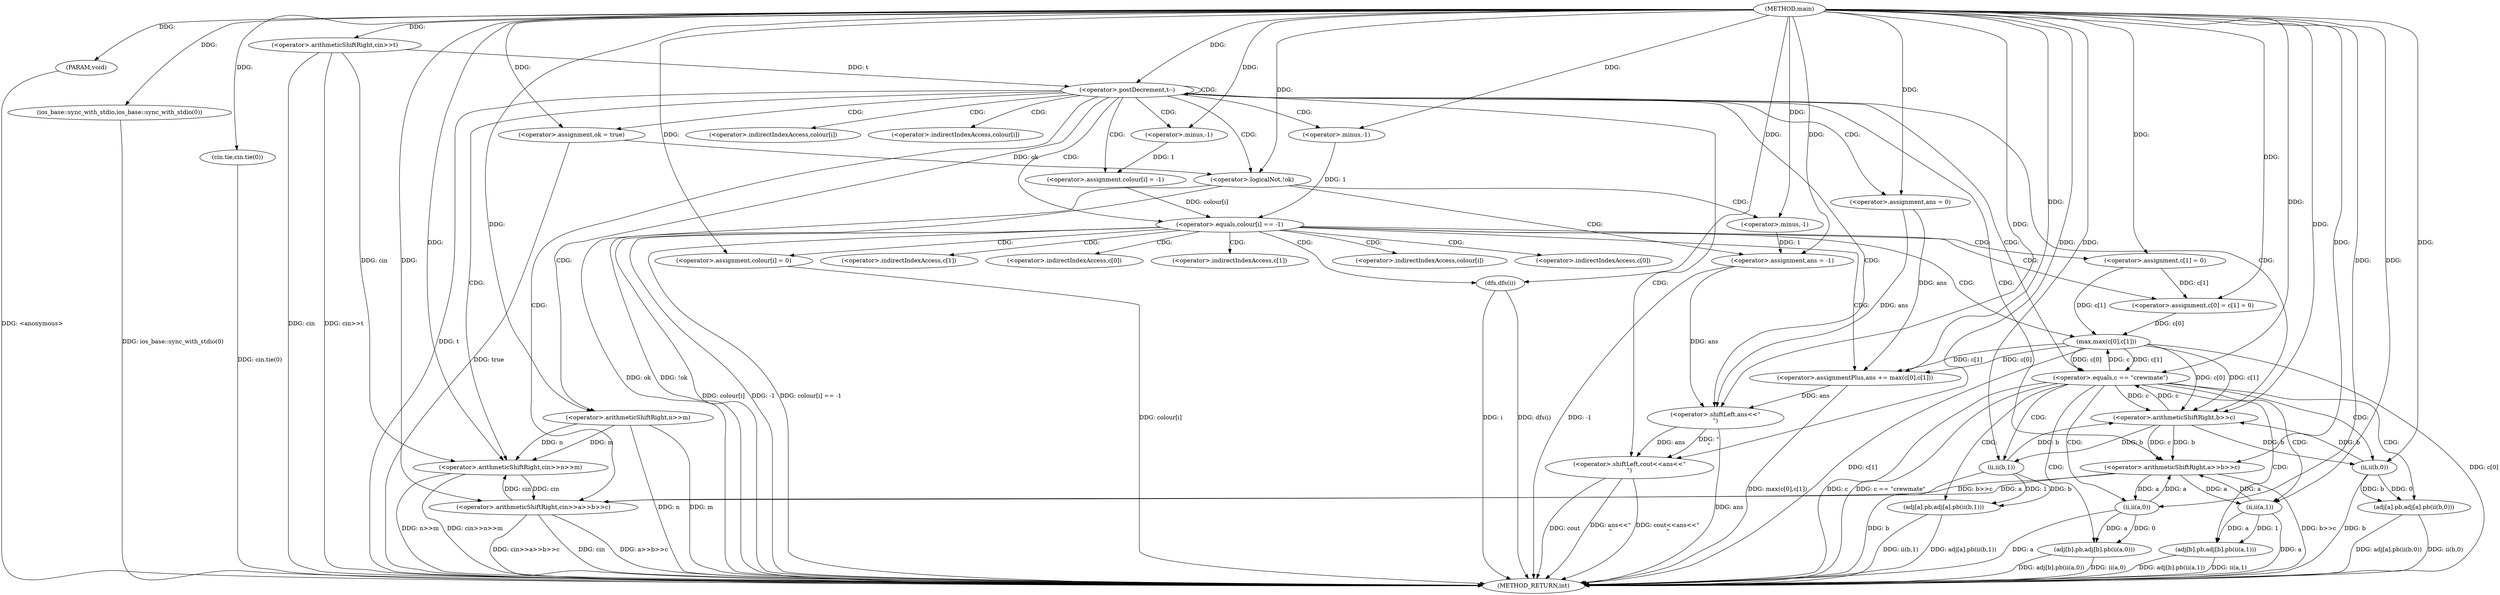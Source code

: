 digraph "main" {  
"1000164" [label = "(METHOD,main)" ]
"1000281" [label = "(METHOD_RETURN,int)" ]
"1000165" [label = "(PARAM,void)" ]
"1000167" [label = "(ios_base::sync_with_stdio,ios_base::sync_with_stdio(0))" ]
"1000169" [label = "(cin.tie,cin.tie(0))" ]
"1000172" [label = "(<operator>.arithmeticShiftRight,cin>>t)" ]
"1000176" [label = "(<operator>.postDecrement,t--)" ]
"1000181" [label = "(<operator>.arithmeticShiftRight,cin>>n>>m)" ]
"1000228" [label = "(<operator>.assignment,ans = 0)" ]
"1000231" [label = "(<operator>.assignment,ok = true)" ]
"1000276" [label = "(<operator>.shiftLeft,cout<<ans<<\"\n\")" ]
"1000187" [label = "(<operator>.assignment,colour[i] = -1)" ]
"1000197" [label = "(<operator>.arithmeticShiftRight,cin>>a>>b>>c)" ]
"1000269" [label = "(<operator>.logicalNot,!ok)" ]
"1000183" [label = "(<operator>.arithmeticShiftRight,n>>m)" ]
"1000205" [label = "(<operator>.equals,c == \"crewmate\")" ]
"1000236" [label = "(<operator>.equals,colour[i] == -1)" ]
"1000272" [label = "(<operator>.assignment,ans = -1)" ]
"1000278" [label = "(<operator>.shiftLeft,ans<<\"\n\")" ]
"1000191" [label = "(<operator>.minus,-1)" ]
"1000199" [label = "(<operator>.arithmeticShiftRight,a>>b>>c)" ]
"1000209" [label = "(adj[a].pb,adj[a].pb(ii(b,0)))" ]
"1000213" [label = "(adj[b].pb,adj[b].pb(ii(a,0)))" ]
"1000243" [label = "(<operator>.assignment,colour[i] = 0)" ]
"1000248" [label = "(<operator>.assignment,c[0] = c[1] = 0)" ]
"1000257" [label = "(dfs,dfs(i))" ]
"1000259" [label = "(<operator>.assignmentPlus,ans += max(c[0],c[1]))" ]
"1000201" [label = "(<operator>.arithmeticShiftRight,b>>c)" ]
"1000219" [label = "(adj[a].pb,adj[a].pb(ii(b,1)))" ]
"1000223" [label = "(adj[b].pb,adj[b].pb(ii(a,1)))" ]
"1000240" [label = "(<operator>.minus,-1)" ]
"1000274" [label = "(<operator>.minus,-1)" ]
"1000210" [label = "(ii,ii(b,0))" ]
"1000214" [label = "(ii,ii(a,0))" ]
"1000252" [label = "(<operator>.assignment,c[1] = 0)" ]
"1000261" [label = "(max,max(c[0],c[1]))" ]
"1000220" [label = "(ii,ii(b,1))" ]
"1000224" [label = "(ii,ii(a,1))" ]
"1000188" [label = "(<operator>.indirectIndexAccess,colour[i])" ]
"1000237" [label = "(<operator>.indirectIndexAccess,colour[i])" ]
"1000244" [label = "(<operator>.indirectIndexAccess,colour[i])" ]
"1000249" [label = "(<operator>.indirectIndexAccess,c[0])" ]
"1000253" [label = "(<operator>.indirectIndexAccess,c[1])" ]
"1000262" [label = "(<operator>.indirectIndexAccess,c[0])" ]
"1000265" [label = "(<operator>.indirectIndexAccess,c[1])" ]
  "1000165" -> "1000281"  [ label = "DDG: <anonymous>"] 
  "1000167" -> "1000281"  [ label = "DDG: ios_base::sync_with_stdio(0)"] 
  "1000169" -> "1000281"  [ label = "DDG: cin.tie(0)"] 
  "1000172" -> "1000281"  [ label = "DDG: cin"] 
  "1000172" -> "1000281"  [ label = "DDG: cin>>t"] 
  "1000176" -> "1000281"  [ label = "DDG: t"] 
  "1000183" -> "1000281"  [ label = "DDG: n"] 
  "1000183" -> "1000281"  [ label = "DDG: m"] 
  "1000181" -> "1000281"  [ label = "DDG: n>>m"] 
  "1000181" -> "1000281"  [ label = "DDG: cin>>n>>m"] 
  "1000197" -> "1000281"  [ label = "DDG: cin"] 
  "1000199" -> "1000281"  [ label = "DDG: b>>c"] 
  "1000197" -> "1000281"  [ label = "DDG: a>>b>>c"] 
  "1000197" -> "1000281"  [ label = "DDG: cin>>a>>b>>c"] 
  "1000205" -> "1000281"  [ label = "DDG: c"] 
  "1000205" -> "1000281"  [ label = "DDG: c == \"crewmate\""] 
  "1000220" -> "1000281"  [ label = "DDG: b"] 
  "1000219" -> "1000281"  [ label = "DDG: ii(b,1)"] 
  "1000219" -> "1000281"  [ label = "DDG: adj[a].pb(ii(b,1))"] 
  "1000224" -> "1000281"  [ label = "DDG: a"] 
  "1000223" -> "1000281"  [ label = "DDG: ii(a,1)"] 
  "1000223" -> "1000281"  [ label = "DDG: adj[b].pb(ii(a,1))"] 
  "1000210" -> "1000281"  [ label = "DDG: b"] 
  "1000209" -> "1000281"  [ label = "DDG: ii(b,0)"] 
  "1000209" -> "1000281"  [ label = "DDG: adj[a].pb(ii(b,0))"] 
  "1000214" -> "1000281"  [ label = "DDG: a"] 
  "1000213" -> "1000281"  [ label = "DDG: ii(a,0)"] 
  "1000213" -> "1000281"  [ label = "DDG: adj[b].pb(ii(a,0))"] 
  "1000236" -> "1000281"  [ label = "DDG: colour[i]"] 
  "1000236" -> "1000281"  [ label = "DDG: -1"] 
  "1000236" -> "1000281"  [ label = "DDG: colour[i] == -1"] 
  "1000243" -> "1000281"  [ label = "DDG: colour[i]"] 
  "1000257" -> "1000281"  [ label = "DDG: i"] 
  "1000257" -> "1000281"  [ label = "DDG: dfs(i)"] 
  "1000261" -> "1000281"  [ label = "DDG: c[0]"] 
  "1000261" -> "1000281"  [ label = "DDG: c[1]"] 
  "1000259" -> "1000281"  [ label = "DDG: max(c[0],c[1])"] 
  "1000269" -> "1000281"  [ label = "DDG: ok"] 
  "1000269" -> "1000281"  [ label = "DDG: !ok"] 
  "1000272" -> "1000281"  [ label = "DDG: -1"] 
  "1000278" -> "1000281"  [ label = "DDG: ans"] 
  "1000276" -> "1000281"  [ label = "DDG: ans<<\"\n\""] 
  "1000276" -> "1000281"  [ label = "DDG: cout<<ans<<\"\n\""] 
  "1000276" -> "1000281"  [ label = "DDG: cout"] 
  "1000231" -> "1000281"  [ label = "DDG: true"] 
  "1000164" -> "1000165"  [ label = "DDG: "] 
  "1000164" -> "1000167"  [ label = "DDG: "] 
  "1000164" -> "1000169"  [ label = "DDG: "] 
  "1000164" -> "1000172"  [ label = "DDG: "] 
  "1000172" -> "1000176"  [ label = "DDG: t"] 
  "1000164" -> "1000176"  [ label = "DDG: "] 
  "1000164" -> "1000228"  [ label = "DDG: "] 
  "1000164" -> "1000231"  [ label = "DDG: "] 
  "1000172" -> "1000181"  [ label = "DDG: cin"] 
  "1000197" -> "1000181"  [ label = "DDG: cin"] 
  "1000164" -> "1000181"  [ label = "DDG: "] 
  "1000183" -> "1000181"  [ label = "DDG: n"] 
  "1000183" -> "1000181"  [ label = "DDG: m"] 
  "1000191" -> "1000187"  [ label = "DDG: 1"] 
  "1000164" -> "1000276"  [ label = "DDG: "] 
  "1000278" -> "1000276"  [ label = "DDG: ans"] 
  "1000278" -> "1000276"  [ label = "DDG: \"\n\""] 
  "1000164" -> "1000183"  [ label = "DDG: "] 
  "1000181" -> "1000197"  [ label = "DDG: cin"] 
  "1000164" -> "1000197"  [ label = "DDG: "] 
  "1000199" -> "1000197"  [ label = "DDG: b>>c"] 
  "1000199" -> "1000197"  [ label = "DDG: a"] 
  "1000231" -> "1000269"  [ label = "DDG: ok"] 
  "1000164" -> "1000269"  [ label = "DDG: "] 
  "1000274" -> "1000272"  [ label = "DDG: 1"] 
  "1000228" -> "1000278"  [ label = "DDG: ans"] 
  "1000259" -> "1000278"  [ label = "DDG: ans"] 
  "1000272" -> "1000278"  [ label = "DDG: ans"] 
  "1000164" -> "1000278"  [ label = "DDG: "] 
  "1000164" -> "1000191"  [ label = "DDG: "] 
  "1000224" -> "1000199"  [ label = "DDG: a"] 
  "1000214" -> "1000199"  [ label = "DDG: a"] 
  "1000164" -> "1000199"  [ label = "DDG: "] 
  "1000201" -> "1000199"  [ label = "DDG: b"] 
  "1000201" -> "1000199"  [ label = "DDG: c"] 
  "1000201" -> "1000205"  [ label = "DDG: c"] 
  "1000261" -> "1000205"  [ label = "DDG: c[0]"] 
  "1000261" -> "1000205"  [ label = "DDG: c[1]"] 
  "1000164" -> "1000205"  [ label = "DDG: "] 
  "1000187" -> "1000236"  [ label = "DDG: colour[i]"] 
  "1000240" -> "1000236"  [ label = "DDG: 1"] 
  "1000164" -> "1000243"  [ label = "DDG: "] 
  "1000261" -> "1000259"  [ label = "DDG: c[0]"] 
  "1000261" -> "1000259"  [ label = "DDG: c[1]"] 
  "1000164" -> "1000272"  [ label = "DDG: "] 
  "1000220" -> "1000201"  [ label = "DDG: b"] 
  "1000210" -> "1000201"  [ label = "DDG: b"] 
  "1000164" -> "1000201"  [ label = "DDG: "] 
  "1000205" -> "1000201"  [ label = "DDG: c"] 
  "1000261" -> "1000201"  [ label = "DDG: c[0]"] 
  "1000261" -> "1000201"  [ label = "DDG: c[1]"] 
  "1000210" -> "1000209"  [ label = "DDG: 0"] 
  "1000210" -> "1000209"  [ label = "DDG: b"] 
  "1000214" -> "1000213"  [ label = "DDG: a"] 
  "1000214" -> "1000213"  [ label = "DDG: 0"] 
  "1000164" -> "1000240"  [ label = "DDG: "] 
  "1000252" -> "1000248"  [ label = "DDG: c[1]"] 
  "1000164" -> "1000248"  [ label = "DDG: "] 
  "1000164" -> "1000257"  [ label = "DDG: "] 
  "1000228" -> "1000259"  [ label = "DDG: ans"] 
  "1000164" -> "1000259"  [ label = "DDG: "] 
  "1000164" -> "1000274"  [ label = "DDG: "] 
  "1000201" -> "1000210"  [ label = "DDG: b"] 
  "1000164" -> "1000210"  [ label = "DDG: "] 
  "1000199" -> "1000214"  [ label = "DDG: a"] 
  "1000164" -> "1000214"  [ label = "DDG: "] 
  "1000220" -> "1000219"  [ label = "DDG: 1"] 
  "1000220" -> "1000219"  [ label = "DDG: b"] 
  "1000224" -> "1000223"  [ label = "DDG: 1"] 
  "1000224" -> "1000223"  [ label = "DDG: a"] 
  "1000164" -> "1000252"  [ label = "DDG: "] 
  "1000205" -> "1000261"  [ label = "DDG: c"] 
  "1000248" -> "1000261"  [ label = "DDG: c[0]"] 
  "1000252" -> "1000261"  [ label = "DDG: c[1]"] 
  "1000201" -> "1000220"  [ label = "DDG: b"] 
  "1000164" -> "1000220"  [ label = "DDG: "] 
  "1000199" -> "1000224"  [ label = "DDG: a"] 
  "1000164" -> "1000224"  [ label = "DDG: "] 
  "1000176" -> "1000191"  [ label = "CDG: "] 
  "1000176" -> "1000276"  [ label = "CDG: "] 
  "1000176" -> "1000199"  [ label = "CDG: "] 
  "1000176" -> "1000197"  [ label = "CDG: "] 
  "1000176" -> "1000183"  [ label = "CDG: "] 
  "1000176" -> "1000236"  [ label = "CDG: "] 
  "1000176" -> "1000188"  [ label = "CDG: "] 
  "1000176" -> "1000269"  [ label = "CDG: "] 
  "1000176" -> "1000205"  [ label = "CDG: "] 
  "1000176" -> "1000237"  [ label = "CDG: "] 
  "1000176" -> "1000201"  [ label = "CDG: "] 
  "1000176" -> "1000278"  [ label = "CDG: "] 
  "1000176" -> "1000231"  [ label = "CDG: "] 
  "1000176" -> "1000240"  [ label = "CDG: "] 
  "1000176" -> "1000176"  [ label = "CDG: "] 
  "1000176" -> "1000187"  [ label = "CDG: "] 
  "1000176" -> "1000228"  [ label = "CDG: "] 
  "1000176" -> "1000181"  [ label = "CDG: "] 
  "1000269" -> "1000274"  [ label = "CDG: "] 
  "1000269" -> "1000272"  [ label = "CDG: "] 
  "1000205" -> "1000213"  [ label = "CDG: "] 
  "1000205" -> "1000219"  [ label = "CDG: "] 
  "1000205" -> "1000210"  [ label = "CDG: "] 
  "1000205" -> "1000220"  [ label = "CDG: "] 
  "1000205" -> "1000214"  [ label = "CDG: "] 
  "1000205" -> "1000224"  [ label = "CDG: "] 
  "1000205" -> "1000209"  [ label = "CDG: "] 
  "1000205" -> "1000223"  [ label = "CDG: "] 
  "1000236" -> "1000265"  [ label = "CDG: "] 
  "1000236" -> "1000243"  [ label = "CDG: "] 
  "1000236" -> "1000244"  [ label = "CDG: "] 
  "1000236" -> "1000259"  [ label = "CDG: "] 
  "1000236" -> "1000262"  [ label = "CDG: "] 
  "1000236" -> "1000253"  [ label = "CDG: "] 
  "1000236" -> "1000261"  [ label = "CDG: "] 
  "1000236" -> "1000252"  [ label = "CDG: "] 
  "1000236" -> "1000249"  [ label = "CDG: "] 
  "1000236" -> "1000257"  [ label = "CDG: "] 
  "1000236" -> "1000248"  [ label = "CDG: "] 
}
